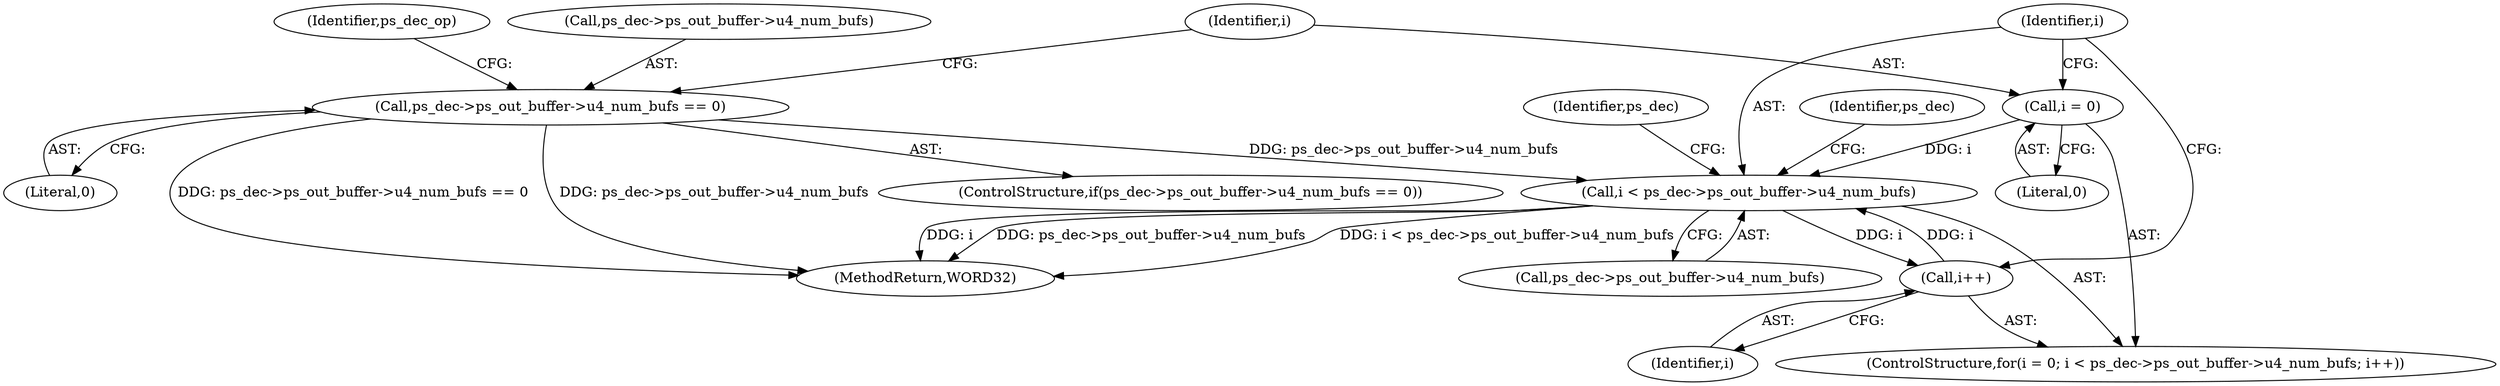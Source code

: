 digraph "0_Android_0b23c81c3dd9ec38f7e6806a3955fed1925541a0@pointer" {
"1000410" [label="(Call,i < ps_dec->ps_out_buffer->u4_num_bufs)"];
"1000407" [label="(Call,i = 0)"];
"1000417" [label="(Call,i++)"];
"1000410" [label="(Call,i < ps_dec->ps_out_buffer->u4_num_bufs)"];
"1000384" [label="(Call,ps_dec->ps_out_buffer->u4_num_bufs == 0)"];
"1000384" [label="(Call,ps_dec->ps_out_buffer->u4_num_bufs == 0)"];
"1000390" [label="(Literal,0)"];
"1000394" [label="(Identifier,ps_dec_op)"];
"1000425" [label="(Identifier,ps_dec)"];
"1002226" [label="(MethodReturn,WORD32)"];
"1000410" [label="(Call,i < ps_dec->ps_out_buffer->u4_num_bufs)"];
"1000407" [label="(Call,i = 0)"];
"1000385" [label="(Call,ps_dec->ps_out_buffer->u4_num_bufs)"];
"1000409" [label="(Literal,0)"];
"1000411" [label="(Identifier,i)"];
"1000473" [label="(Identifier,ps_dec)"];
"1000417" [label="(Call,i++)"];
"1000412" [label="(Call,ps_dec->ps_out_buffer->u4_num_bufs)"];
"1000408" [label="(Identifier,i)"];
"1000418" [label="(Identifier,i)"];
"1000406" [label="(ControlStructure,for(i = 0; i < ps_dec->ps_out_buffer->u4_num_bufs; i++))"];
"1000383" [label="(ControlStructure,if(ps_dec->ps_out_buffer->u4_num_bufs == 0))"];
"1000410" -> "1000406"  [label="AST: "];
"1000410" -> "1000412"  [label="CFG: "];
"1000411" -> "1000410"  [label="AST: "];
"1000412" -> "1000410"  [label="AST: "];
"1000425" -> "1000410"  [label="CFG: "];
"1000473" -> "1000410"  [label="CFG: "];
"1000410" -> "1002226"  [label="DDG: i"];
"1000410" -> "1002226"  [label="DDG: ps_dec->ps_out_buffer->u4_num_bufs"];
"1000410" -> "1002226"  [label="DDG: i < ps_dec->ps_out_buffer->u4_num_bufs"];
"1000407" -> "1000410"  [label="DDG: i"];
"1000417" -> "1000410"  [label="DDG: i"];
"1000384" -> "1000410"  [label="DDG: ps_dec->ps_out_buffer->u4_num_bufs"];
"1000410" -> "1000417"  [label="DDG: i"];
"1000407" -> "1000406"  [label="AST: "];
"1000407" -> "1000409"  [label="CFG: "];
"1000408" -> "1000407"  [label="AST: "];
"1000409" -> "1000407"  [label="AST: "];
"1000411" -> "1000407"  [label="CFG: "];
"1000417" -> "1000406"  [label="AST: "];
"1000417" -> "1000418"  [label="CFG: "];
"1000418" -> "1000417"  [label="AST: "];
"1000411" -> "1000417"  [label="CFG: "];
"1000384" -> "1000383"  [label="AST: "];
"1000384" -> "1000390"  [label="CFG: "];
"1000385" -> "1000384"  [label="AST: "];
"1000390" -> "1000384"  [label="AST: "];
"1000394" -> "1000384"  [label="CFG: "];
"1000408" -> "1000384"  [label="CFG: "];
"1000384" -> "1002226"  [label="DDG: ps_dec->ps_out_buffer->u4_num_bufs == 0"];
"1000384" -> "1002226"  [label="DDG: ps_dec->ps_out_buffer->u4_num_bufs"];
}
